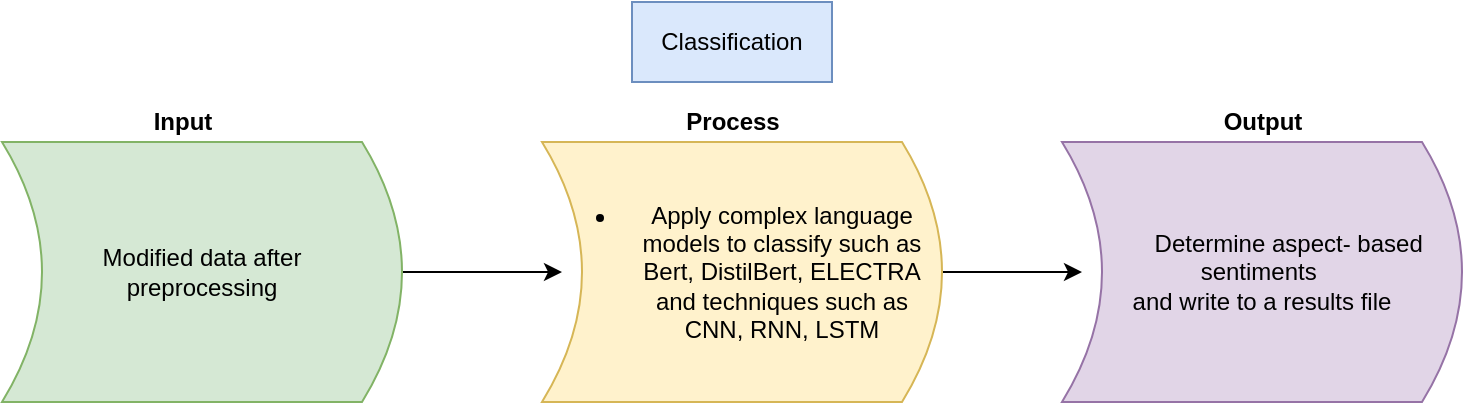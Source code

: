 <mxfile version="16.1.2" type="device"><diagram id="So0DEbBxgYqDdVY7200x" name="Page-1"><mxGraphModel dx="1038" dy="521" grid="1" gridSize="10" guides="1" tooltips="1" connect="1" arrows="1" fold="1" page="1" pageScale="1" pageWidth="827" pageHeight="1169" math="0" shadow="0"><root><mxCell id="0"/><mxCell id="1" parent="0"/><mxCell id="MNtLM-2ReC1ag_ZeO_UR-3" style="edgeStyle=orthogonalEdgeStyle;rounded=0;orthogonalLoop=1;jettySize=auto;html=1;exitX=0;exitY=0.5;exitDx=0;exitDy=0;" parent="1" source="MNtLM-2ReC1ag_ZeO_UR-1" edge="1"><mxGeometry relative="1" as="geometry"><mxPoint x="350" y="145" as="targetPoint"/></mxGeometry></mxCell><mxCell id="MNtLM-2ReC1ag_ZeO_UR-1" value="Modified data after&lt;br&gt;preprocessing" style="shape=dataStorage;whiteSpace=wrap;html=1;fixedSize=1;direction=west;fillColor=#d5e8d4;strokeColor=#82b366;" parent="1" vertex="1"><mxGeometry x="70" y="80" width="200" height="130" as="geometry"/></mxCell><mxCell id="MNtLM-2ReC1ag_ZeO_UR-2" value="Classification" style="text;html=1;strokeColor=#6c8ebf;fillColor=#dae8fc;align=center;verticalAlign=middle;whiteSpace=wrap;rounded=0;" parent="1" vertex="1"><mxGeometry x="385" y="10" width="100" height="40" as="geometry"/></mxCell><mxCell id="MNtLM-2ReC1ag_ZeO_UR-5" value="&lt;span style=&quot;white-space: pre&quot;&gt;&#9;&lt;/span&gt;Determine aspect- based sentiments&amp;nbsp;&lt;br&gt;and write to a results file" style="shape=dataStorage;whiteSpace=wrap;html=1;fixedSize=1;direction=west;fillColor=#e1d5e7;strokeColor=#9673a6;" parent="1" vertex="1"><mxGeometry x="600" y="80" width="200" height="130" as="geometry"/></mxCell><mxCell id="MNtLM-2ReC1ag_ZeO_UR-19" style="edgeStyle=orthogonalEdgeStyle;rounded=0;orthogonalLoop=1;jettySize=auto;html=1;exitX=0;exitY=0.5;exitDx=0;exitDy=0;entryX=0.95;entryY=0.5;entryDx=0;entryDy=0;entryPerimeter=0;" parent="1" source="MNtLM-2ReC1ag_ZeO_UR-6" target="MNtLM-2ReC1ag_ZeO_UR-5" edge="1"><mxGeometry relative="1" as="geometry"/></mxCell><mxCell id="MNtLM-2ReC1ag_ZeO_UR-6" value="&lt;ul&gt;&lt;li&gt;Apply complex language models to classify such as Bert, DistilBert, ELECTRA and&amp;nbsp;techniques such as CNN, RNN, LSTM&lt;/li&gt;&lt;/ul&gt;" style="shape=dataStorage;whiteSpace=wrap;html=1;fixedSize=1;direction=west;fillColor=#fff2cc;strokeColor=#d6b656;" parent="1" vertex="1"><mxGeometry x="340" y="80" width="200" height="130" as="geometry"/></mxCell><mxCell id="MNtLM-2ReC1ag_ZeO_UR-9" value="Process&lt;span style=&quot;color: rgba(0 , 0 , 0 , 0) ; font-family: monospace ; font-size: 0px&quot;&gt;%3CmxGraphModel%3E%3Croot%3E%3CmxCell%20id%3D%220%22%2F%3E%3CmxCell%20id%3D%221%22%20parent%3D%220%22%2F%3E%3CmxCell%20id%3D%222%22%20value%3D%22%22%20style%3D%22shape%3DdataStorage%3BwhiteSpace%3Dwrap%3Bhtml%3D1%3BfixedSize%3D1%3Bdirection%3Dwest%3B%22%20vertex%3D%221%22%20parent%3D%221%22%3E%3CmxGeometry%20x%3D%2270%22%20y%3D%2280%22%20width%3D%22200%22%20height%3D%22130%22%20as%3D%22geometry%22%2F%3E%3C%2FmxCell%3E%3C%2Froot%3E%3C%2FmxGraphModel%3E&lt;/span&gt;" style="text;html=1;align=center;verticalAlign=middle;resizable=0;points=[];autosize=1;fontStyle=1" parent="1" vertex="1"><mxGeometry x="405" y="60" width="60" height="20" as="geometry"/></mxCell><mxCell id="MNtLM-2ReC1ag_ZeO_UR-11" value="Output" style="text;html=1;align=center;verticalAlign=middle;resizable=0;points=[];autosize=1;strokeColor=none;fillColor=none;fontStyle=1" parent="1" vertex="1"><mxGeometry x="675" y="60" width="50" height="20" as="geometry"/></mxCell><mxCell id="MNtLM-2ReC1ag_ZeO_UR-12" value="Input" style="text;html=1;align=center;verticalAlign=middle;resizable=0;points=[];autosize=1;fontStyle=1" parent="1" vertex="1"><mxGeometry x="135" y="60" width="50" height="20" as="geometry"/></mxCell></root></mxGraphModel></diagram></mxfile>